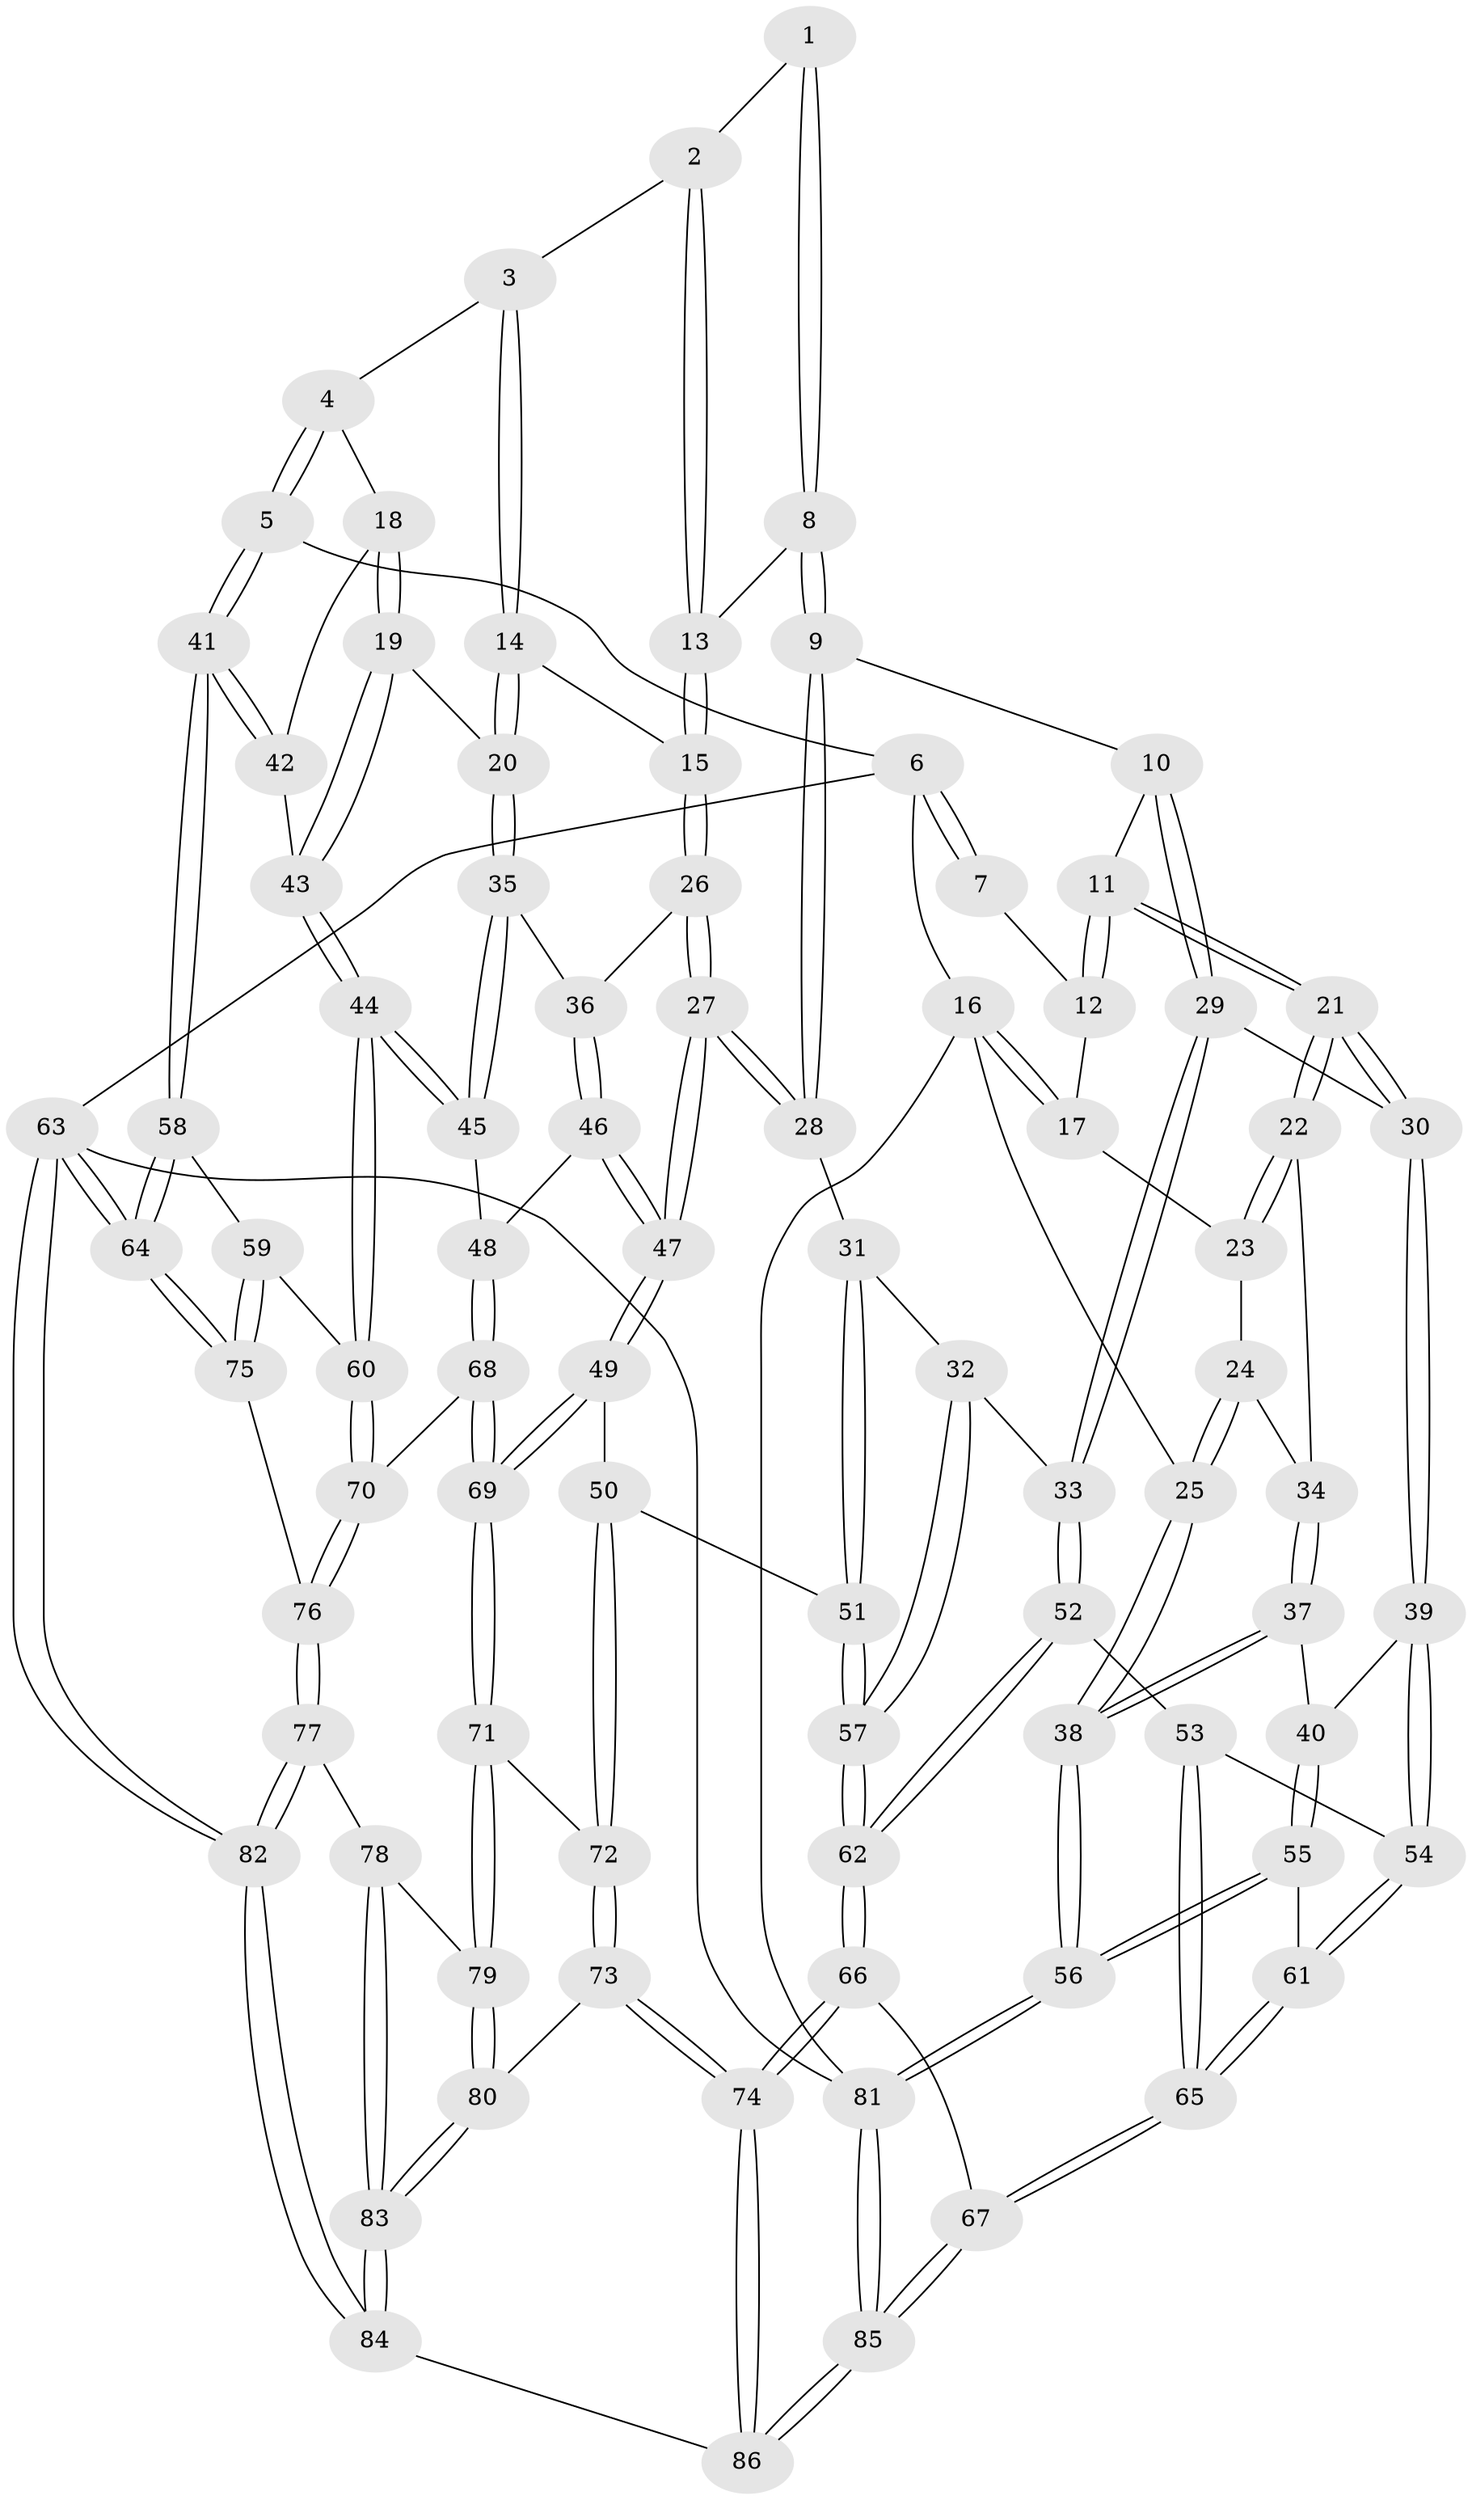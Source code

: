 // coarse degree distribution, {3: 0.3888888888888889, 5: 0.1111111111111111, 6: 0.027777777777777776, 4: 0.2777777777777778, 2: 0.19444444444444445}
// Generated by graph-tools (version 1.1) at 2025/54/03/04/25 22:54:42]
// undirected, 86 vertices, 212 edges
graph export_dot {
  node [color=gray90,style=filled];
  1 [pos="+0.7488485231913026+0"];
  2 [pos="+0.775749726239234+0.06566454871020672"];
  3 [pos="+0.8149904493402688+0.11035569785958338"];
  4 [pos="+0.8865499138011742+0.13092254303621176"];
  5 [pos="+1+0.01946675532065813"];
  6 [pos="+1+0"];
  7 [pos="+0.7473730049972102+0"];
  8 [pos="+0.5344292664546854+0.14703628114331513"];
  9 [pos="+0.48991774877134275+0.13963432433214937"];
  10 [pos="+0.4210246203589533+0.0983198724179679"];
  11 [pos="+0.3767347739121085+0.05096925139307443"];
  12 [pos="+0.26591674548038624+0"];
  13 [pos="+0.6198987311180588+0.18773925941469669"];
  14 [pos="+0.7419078393191112+0.23636813694503403"];
  15 [pos="+0.6676686793456432+0.2392381910679813"];
  16 [pos="+0+0"];
  17 [pos="+0+0"];
  18 [pos="+0.8585976251477508+0.29877974876683266"];
  19 [pos="+0.8563205384708037+0.30192726883883164"];
  20 [pos="+0.8168173571738788+0.3006293720232005"];
  21 [pos="+0.239207997129782+0.3100675014754037"];
  22 [pos="+0.18311190739242197+0.29254492872175225"];
  23 [pos="+0+0"];
  24 [pos="+0.0592657572327658+0.2568028707592044"];
  25 [pos="+0+0.4728796105514903"];
  26 [pos="+0.6627846945661842+0.26564103491467783"];
  27 [pos="+0.6088041340401619+0.37046536361289295"];
  28 [pos="+0.5275467441181734+0.3535280825115689"];
  29 [pos="+0.39735864267297977+0.29243901343977685"];
  30 [pos="+0.2500594638555506+0.34323031374867696"];
  31 [pos="+0.5198339516071875+0.35960847901920917"];
  32 [pos="+0.45072386722699376+0.3883402908027841"];
  33 [pos="+0.41073166199508626+0.39292059755351094"];
  34 [pos="+0.0984057171964762+0.31623786975074913"];
  35 [pos="+0.7798879738284651+0.3435429405313129"];
  36 [pos="+0.7369746949587296+0.36753920734576706"];
  37 [pos="+0.07565019293279977+0.3806781000974983"];
  38 [pos="+0+0.5705404771842988"];
  39 [pos="+0.25568752721852195+0.3778700944520119"];
  40 [pos="+0.17304949513756732+0.4006656889603754"];
  41 [pos="+1+0.09675428510894282"];
  42 [pos="+1+0.24103415316583623"];
  43 [pos="+0.9054279496724968+0.38738026854588076"];
  44 [pos="+0.9233204726985303+0.4271605418316685"];
  45 [pos="+0.8056788203732738+0.4288474285737079"];
  46 [pos="+0.6939627247927094+0.43545478021124057"];
  47 [pos="+0.6529949065778309+0.44000860195147024"];
  48 [pos="+0.7449119448058861+0.4626157334595504"];
  49 [pos="+0.625852744464061+0.4880554095761176"];
  50 [pos="+0.5723576337525389+0.5226839012781377"];
  51 [pos="+0.5411585074154693+0.5260050044039359"];
  52 [pos="+0.38544355033537087+0.4161559182496532"];
  53 [pos="+0.3182919278966927+0.4138965761869804"];
  54 [pos="+0.25744994809517596+0.38030828328888344"];
  55 [pos="+0.08229083718460774+0.6328348674813075"];
  56 [pos="+0+0.6054709182934916"];
  57 [pos="+0.538043768088348+0.5271217919909408"];
  58 [pos="+1+0.46480470414240066"];
  59 [pos="+1+0.4685115772543081"];
  60 [pos="+0.9553234323064622+0.45985589969720436"];
  61 [pos="+0.1373343995661508+0.645769563976053"];
  62 [pos="+0.44044107570070085+0.5905048109944155"];
  63 [pos="+1+1"];
  64 [pos="+1+0.8802590462655381"];
  65 [pos="+0.2526796290661841+0.7020443421279408"];
  66 [pos="+0.37291034758289415+0.7312419061993722"];
  67 [pos="+0.28665213341096035+0.727780407171807"];
  68 [pos="+0.7942900277596142+0.5559795033063706"];
  69 [pos="+0.7146270070973707+0.5960590152236355"];
  70 [pos="+0.8285684490309055+0.5648320143208615"];
  71 [pos="+0.7021009571376211+0.6205411797387957"];
  72 [pos="+0.6224886776114021+0.6269156837133142"];
  73 [pos="+0.5116852575009458+0.7834036418362165"];
  74 [pos="+0.4248770281094093+0.7689087499935634"];
  75 [pos="+0.9023836082820617+0.7085914284002265"];
  76 [pos="+0.8717177877583074+0.7053132793088731"];
  77 [pos="+0.8285999137649519+0.7355243546477004"];
  78 [pos="+0.7839912045700537+0.7401420775223829"];
  79 [pos="+0.7075862875613078+0.6426520239706617"];
  80 [pos="+0.5731164924146904+0.8129039574047027"];
  81 [pos="+0+1"];
  82 [pos="+0.9012931972098582+1"];
  83 [pos="+0.629545985741282+0.8520389975406938"];
  84 [pos="+0.7597565892837485+1"];
  85 [pos="+0+1"];
  86 [pos="+0.4087022865215458+1"];
  1 -- 2;
  1 -- 8;
  1 -- 8;
  2 -- 3;
  2 -- 13;
  2 -- 13;
  3 -- 4;
  3 -- 14;
  3 -- 14;
  4 -- 5;
  4 -- 5;
  4 -- 18;
  5 -- 6;
  5 -- 41;
  5 -- 41;
  6 -- 7;
  6 -- 7;
  6 -- 16;
  6 -- 63;
  7 -- 12;
  8 -- 9;
  8 -- 9;
  8 -- 13;
  9 -- 10;
  9 -- 28;
  9 -- 28;
  10 -- 11;
  10 -- 29;
  10 -- 29;
  11 -- 12;
  11 -- 12;
  11 -- 21;
  11 -- 21;
  12 -- 17;
  13 -- 15;
  13 -- 15;
  14 -- 15;
  14 -- 20;
  14 -- 20;
  15 -- 26;
  15 -- 26;
  16 -- 17;
  16 -- 17;
  16 -- 25;
  16 -- 81;
  17 -- 23;
  18 -- 19;
  18 -- 19;
  18 -- 42;
  19 -- 20;
  19 -- 43;
  19 -- 43;
  20 -- 35;
  20 -- 35;
  21 -- 22;
  21 -- 22;
  21 -- 30;
  21 -- 30;
  22 -- 23;
  22 -- 23;
  22 -- 34;
  23 -- 24;
  24 -- 25;
  24 -- 25;
  24 -- 34;
  25 -- 38;
  25 -- 38;
  26 -- 27;
  26 -- 27;
  26 -- 36;
  27 -- 28;
  27 -- 28;
  27 -- 47;
  27 -- 47;
  28 -- 31;
  29 -- 30;
  29 -- 33;
  29 -- 33;
  30 -- 39;
  30 -- 39;
  31 -- 32;
  31 -- 51;
  31 -- 51;
  32 -- 33;
  32 -- 57;
  32 -- 57;
  33 -- 52;
  33 -- 52;
  34 -- 37;
  34 -- 37;
  35 -- 36;
  35 -- 45;
  35 -- 45;
  36 -- 46;
  36 -- 46;
  37 -- 38;
  37 -- 38;
  37 -- 40;
  38 -- 56;
  38 -- 56;
  39 -- 40;
  39 -- 54;
  39 -- 54;
  40 -- 55;
  40 -- 55;
  41 -- 42;
  41 -- 42;
  41 -- 58;
  41 -- 58;
  42 -- 43;
  43 -- 44;
  43 -- 44;
  44 -- 45;
  44 -- 45;
  44 -- 60;
  44 -- 60;
  45 -- 48;
  46 -- 47;
  46 -- 47;
  46 -- 48;
  47 -- 49;
  47 -- 49;
  48 -- 68;
  48 -- 68;
  49 -- 50;
  49 -- 69;
  49 -- 69;
  50 -- 51;
  50 -- 72;
  50 -- 72;
  51 -- 57;
  51 -- 57;
  52 -- 53;
  52 -- 62;
  52 -- 62;
  53 -- 54;
  53 -- 65;
  53 -- 65;
  54 -- 61;
  54 -- 61;
  55 -- 56;
  55 -- 56;
  55 -- 61;
  56 -- 81;
  56 -- 81;
  57 -- 62;
  57 -- 62;
  58 -- 59;
  58 -- 64;
  58 -- 64;
  59 -- 60;
  59 -- 75;
  59 -- 75;
  60 -- 70;
  60 -- 70;
  61 -- 65;
  61 -- 65;
  62 -- 66;
  62 -- 66;
  63 -- 64;
  63 -- 64;
  63 -- 82;
  63 -- 82;
  63 -- 81;
  64 -- 75;
  64 -- 75;
  65 -- 67;
  65 -- 67;
  66 -- 67;
  66 -- 74;
  66 -- 74;
  67 -- 85;
  67 -- 85;
  68 -- 69;
  68 -- 69;
  68 -- 70;
  69 -- 71;
  69 -- 71;
  70 -- 76;
  70 -- 76;
  71 -- 72;
  71 -- 79;
  71 -- 79;
  72 -- 73;
  72 -- 73;
  73 -- 74;
  73 -- 74;
  73 -- 80;
  74 -- 86;
  74 -- 86;
  75 -- 76;
  76 -- 77;
  76 -- 77;
  77 -- 78;
  77 -- 82;
  77 -- 82;
  78 -- 79;
  78 -- 83;
  78 -- 83;
  79 -- 80;
  79 -- 80;
  80 -- 83;
  80 -- 83;
  81 -- 85;
  81 -- 85;
  82 -- 84;
  82 -- 84;
  83 -- 84;
  83 -- 84;
  84 -- 86;
  85 -- 86;
  85 -- 86;
}
